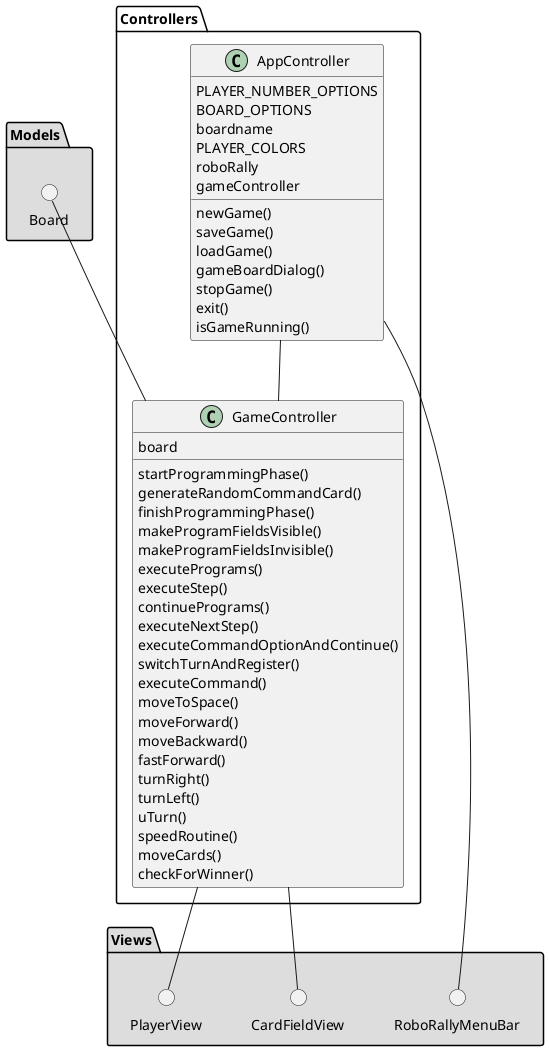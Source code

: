 @startuml
'https://plantuml.com/class-diagram

package Controllers {

    class AppController{
        PLAYER_NUMBER_OPTIONS
        BOARD_OPTIONS
        boardname
        PLAYER_COLORS
        roboRally
        gameController

        newGame()
        saveGame()
        loadGame()
        gameBoardDialog()
        stopGame()
        exit()
        isGameRunning()
    }

    class GameController {
        board

        startProgrammingPhase()
        generateRandomCommandCard()
        finishProgrammingPhase()
        makeProgramFieldsVisible()
        makeProgramFieldsInvisible()
        executePrograms()
        executeStep()
        continuePrograms()
        executeNextStep()
        executeCommandOptionAndContinue()
        switchTurnAndRegister()
        executeCommand()
        moveToSpace()
        moveForward()
        moveBackward()
        fastForward()
        turnRight()
        turnLeft()
        uTurn()
        speedRoutine()
        moveCards()
        checkForWinner()
    }

}

package "Models" #DDDDDD {

    () Board

}

package "Views" #DDDDDD {

    () CardFieldView
    () PlayerView
    () RoboRallyMenuBar

}

'Controllers
AppController -- GameController

'Views
GameController -- CardFieldView
GameController -- PlayerView
AppController -- RoboRallyMenuBar

'Models
Board -- GameController



@enduml